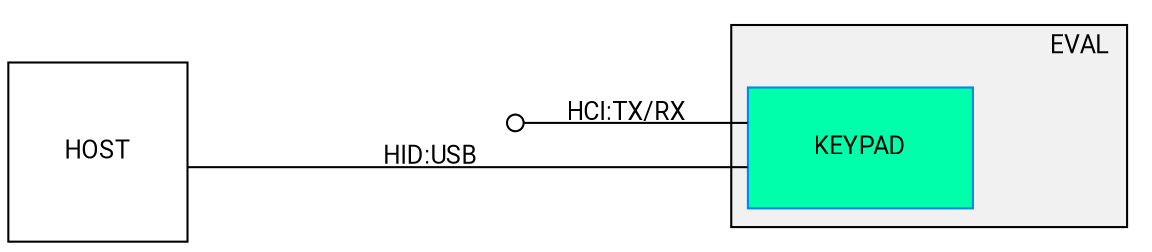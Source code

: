 digraph EvalContextHid {
    layout=dot
    splines=ortho
    overlap=false
        
    rankdir=LR
    ranksep=0.8
    nodesep=0.12
    newrank=false
    
    fontname="Roboto,Helvetica,Arial,sans-serif"
    fontsize=12

    bb="0,0,800,170"
    
    node [shape=record, fontname="Roboto,Helvetica,Arial,sans-serif", fontsize=12]
    edge [fontname="Roboto,Helvetica,Arial,sans-serif", fontsize=12]

    labeldistance=0.8
    labelfloat=true
    
    node0 [label="HOST" fixedsize=true width=1.2 height=1.2 style=filled fillcolor="#ffffff"]
    node1 [fixedsize=true width=1.0 height=0 style=invis]

    node0 -> node1 [dir=none label="USB" style=invis]

    subgraph cluster1 {
        label="EVAL"
        labeljust=r
        
        style=filled
        fillcolor="#f1f1f1"

        node2 [label="KEYPAD" fixedsize=true width=1.5 height=0.8 color="#0088ee" style=filled fillcolor="#00ffaa"]
        node4 [fixedsize=true width=0.1 height=0.5 style=invis]
        node2 -> node4 [xlabel="ph" style=invis]
    }

    node1 -> node2 [label="HCI:TX/RX" dir=both arrowhead=none arrowtail=odot]

    node0 -> node2 [label="HID:USB" dir=none]
}
